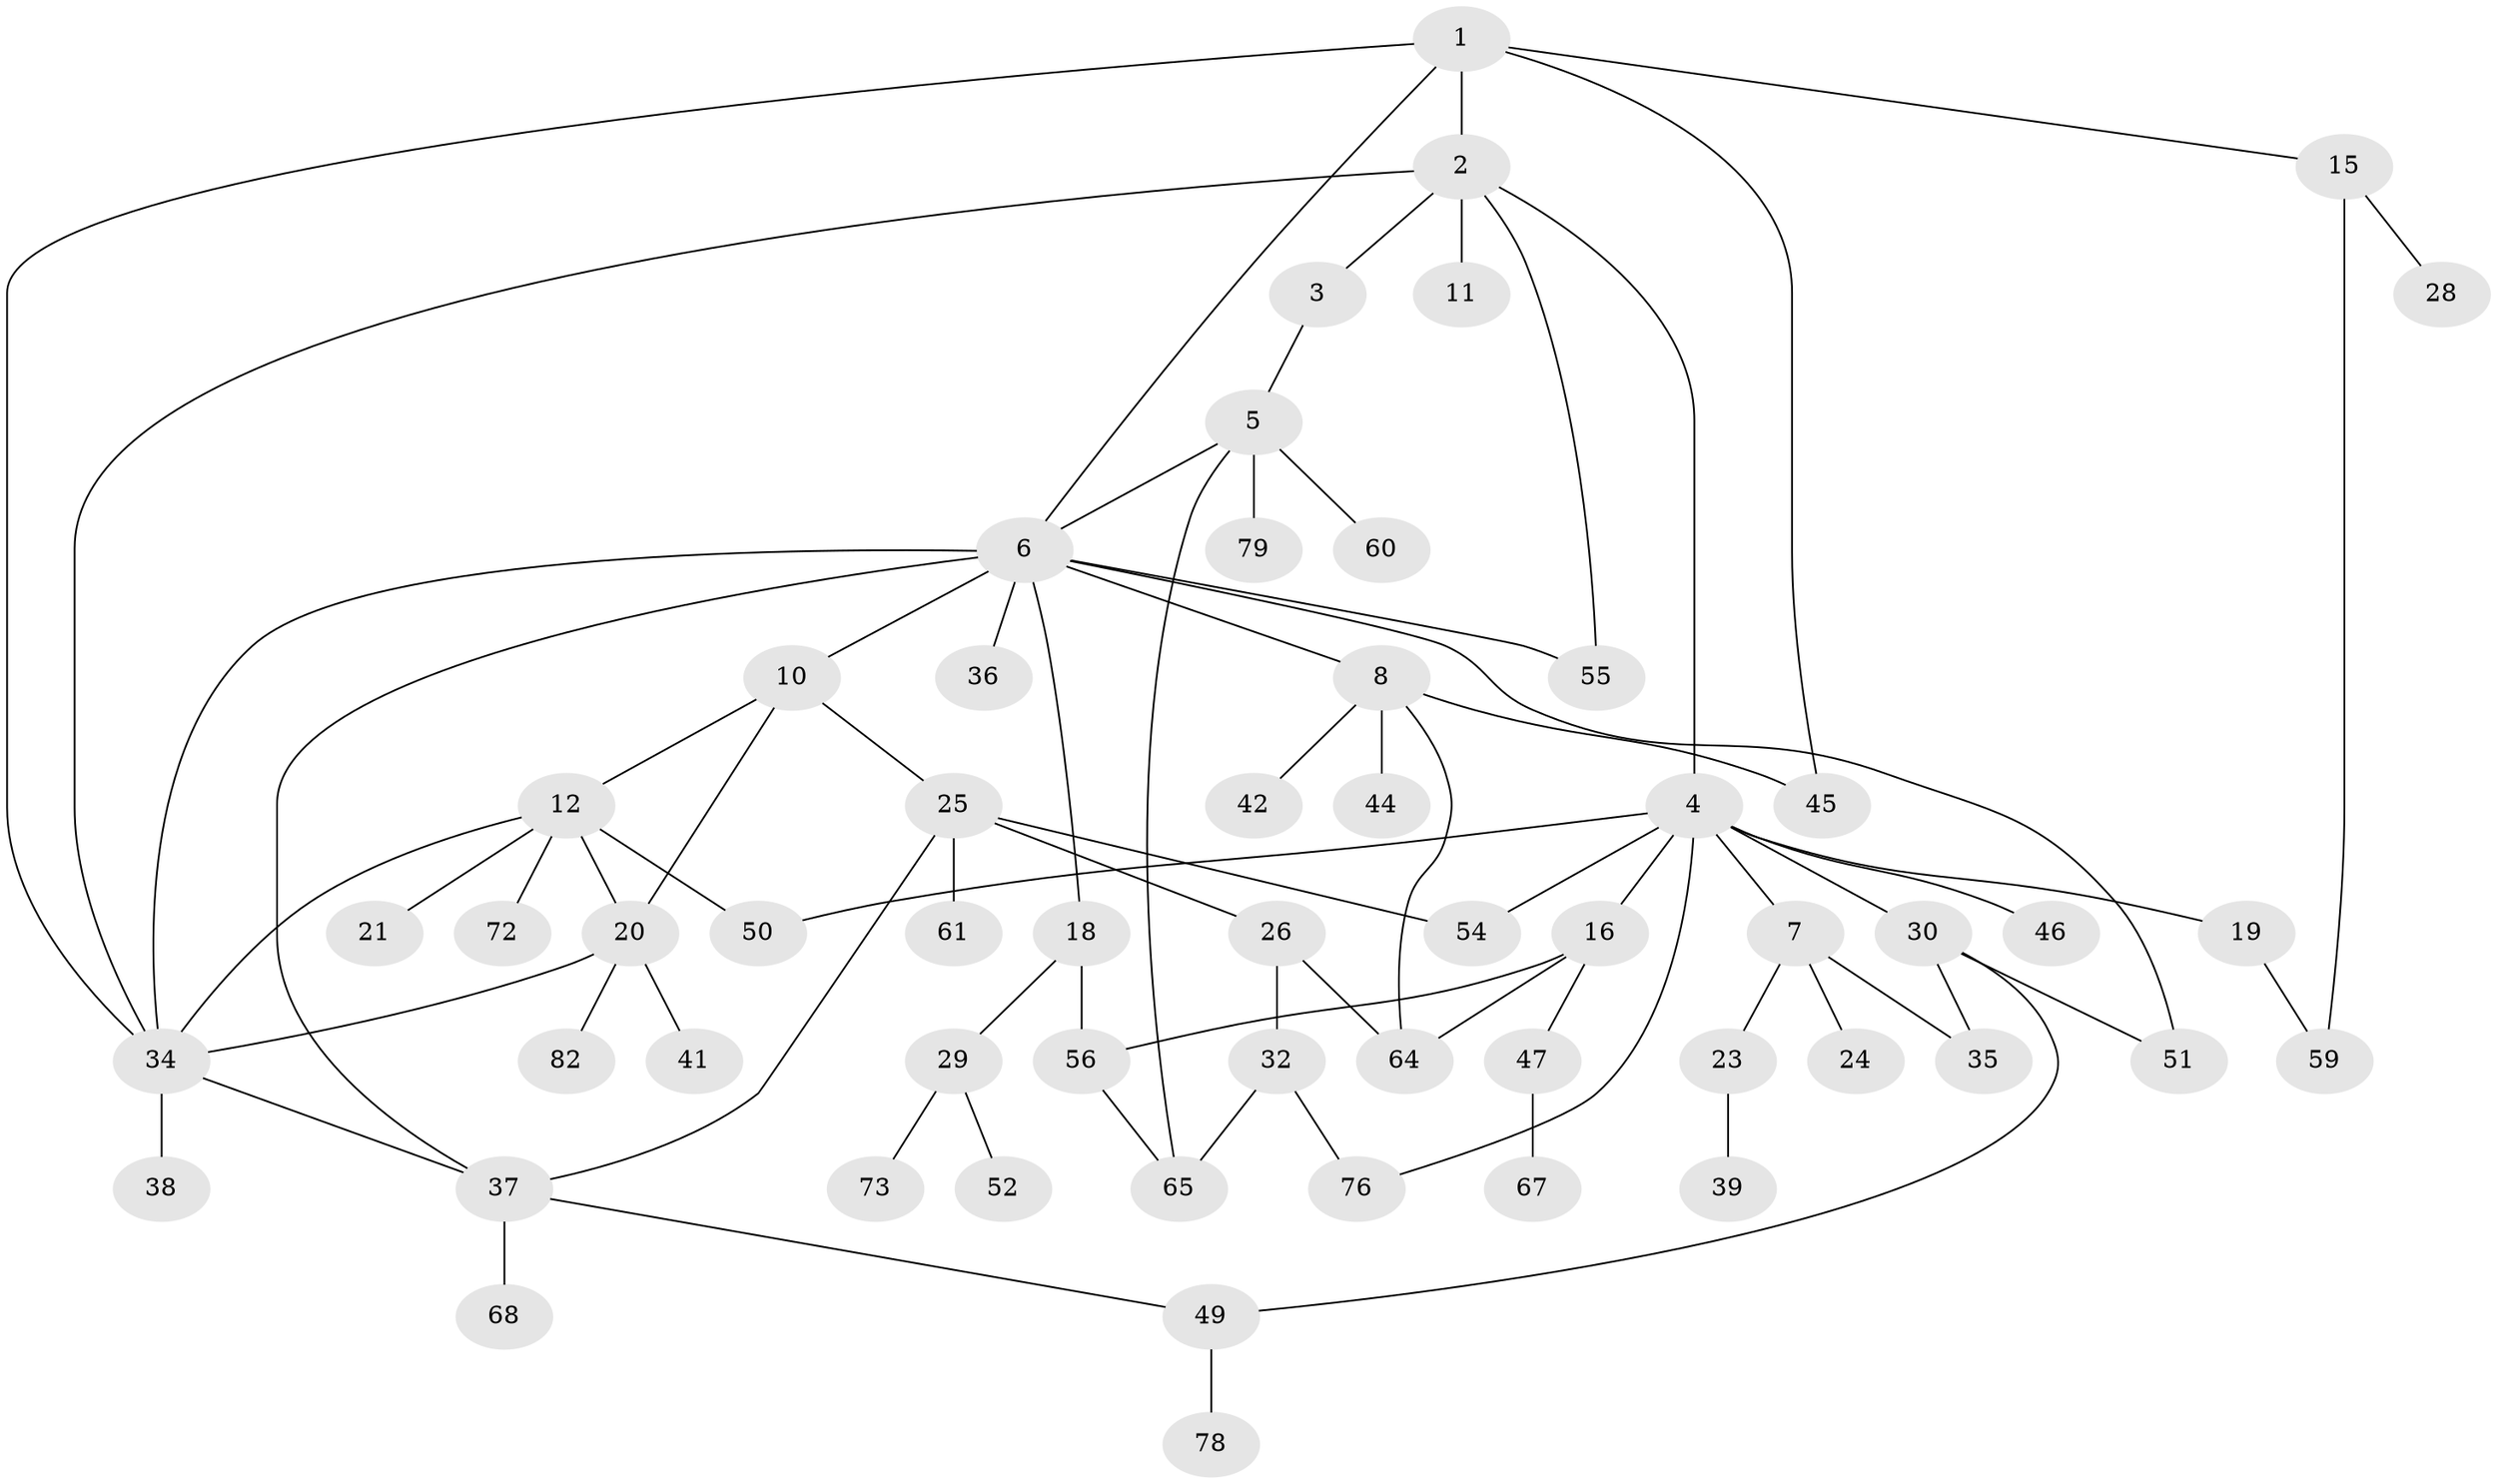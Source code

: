 // Generated by graph-tools (version 1.1) at 2025/23/03/03/25 07:23:30]
// undirected, 57 vertices, 78 edges
graph export_dot {
graph [start="1"]
  node [color=gray90,style=filled];
  1 [super="+63"];
  2 [super="+13"];
  3;
  4 [super="+9"];
  5 [super="+53"];
  6 [super="+81"];
  7 [super="+22"];
  8 [super="+14"];
  10;
  11 [super="+33"];
  12 [super="+69"];
  15;
  16 [super="+17"];
  18 [super="+43"];
  19 [super="+57"];
  20 [super="+27"];
  21;
  23 [super="+40"];
  24;
  25 [super="+31"];
  26;
  28;
  29 [super="+71"];
  30 [super="+70"];
  32 [super="+74"];
  34 [super="+48"];
  35;
  36;
  37 [super="+66"];
  38 [super="+75"];
  39;
  41;
  42;
  44;
  45;
  46;
  47;
  49;
  50;
  51;
  52;
  54;
  55;
  56 [super="+58"];
  59 [super="+62"];
  60;
  61;
  64 [super="+80"];
  65;
  67;
  68;
  72;
  73;
  76 [super="+77"];
  78;
  79;
  82;
  1 -- 2;
  1 -- 6;
  1 -- 15;
  1 -- 45;
  1 -- 34;
  2 -- 3;
  2 -- 4;
  2 -- 11;
  2 -- 55;
  2 -- 34;
  3 -- 5;
  4 -- 7;
  4 -- 16;
  4 -- 19;
  4 -- 30;
  4 -- 46;
  4 -- 54;
  4 -- 50;
  4 -- 76;
  5 -- 60;
  5 -- 65;
  5 -- 79;
  5 -- 6;
  6 -- 8;
  6 -- 10;
  6 -- 18;
  6 -- 36;
  6 -- 55;
  6 -- 51;
  6 -- 34;
  6 -- 37;
  7 -- 23;
  7 -- 35;
  7 -- 24;
  8 -- 42;
  8 -- 44;
  8 -- 45;
  8 -- 64;
  10 -- 12;
  10 -- 20;
  10 -- 25;
  12 -- 21;
  12 -- 72;
  12 -- 50;
  12 -- 34;
  12 -- 20;
  15 -- 28;
  15 -- 59;
  16 -- 56;
  16 -- 64;
  16 -- 47;
  18 -- 29 [weight=2];
  18 -- 56;
  19 -- 59;
  20 -- 34;
  20 -- 41;
  20 -- 82;
  23 -- 39;
  25 -- 26;
  25 -- 61;
  25 -- 37;
  25 -- 54;
  26 -- 32;
  26 -- 64;
  29 -- 52;
  29 -- 73;
  30 -- 51;
  30 -- 49;
  30 -- 35;
  32 -- 65;
  32 -- 76;
  34 -- 38;
  34 -- 37;
  37 -- 49;
  37 -- 68;
  47 -- 67;
  49 -- 78;
  56 -- 65;
}
